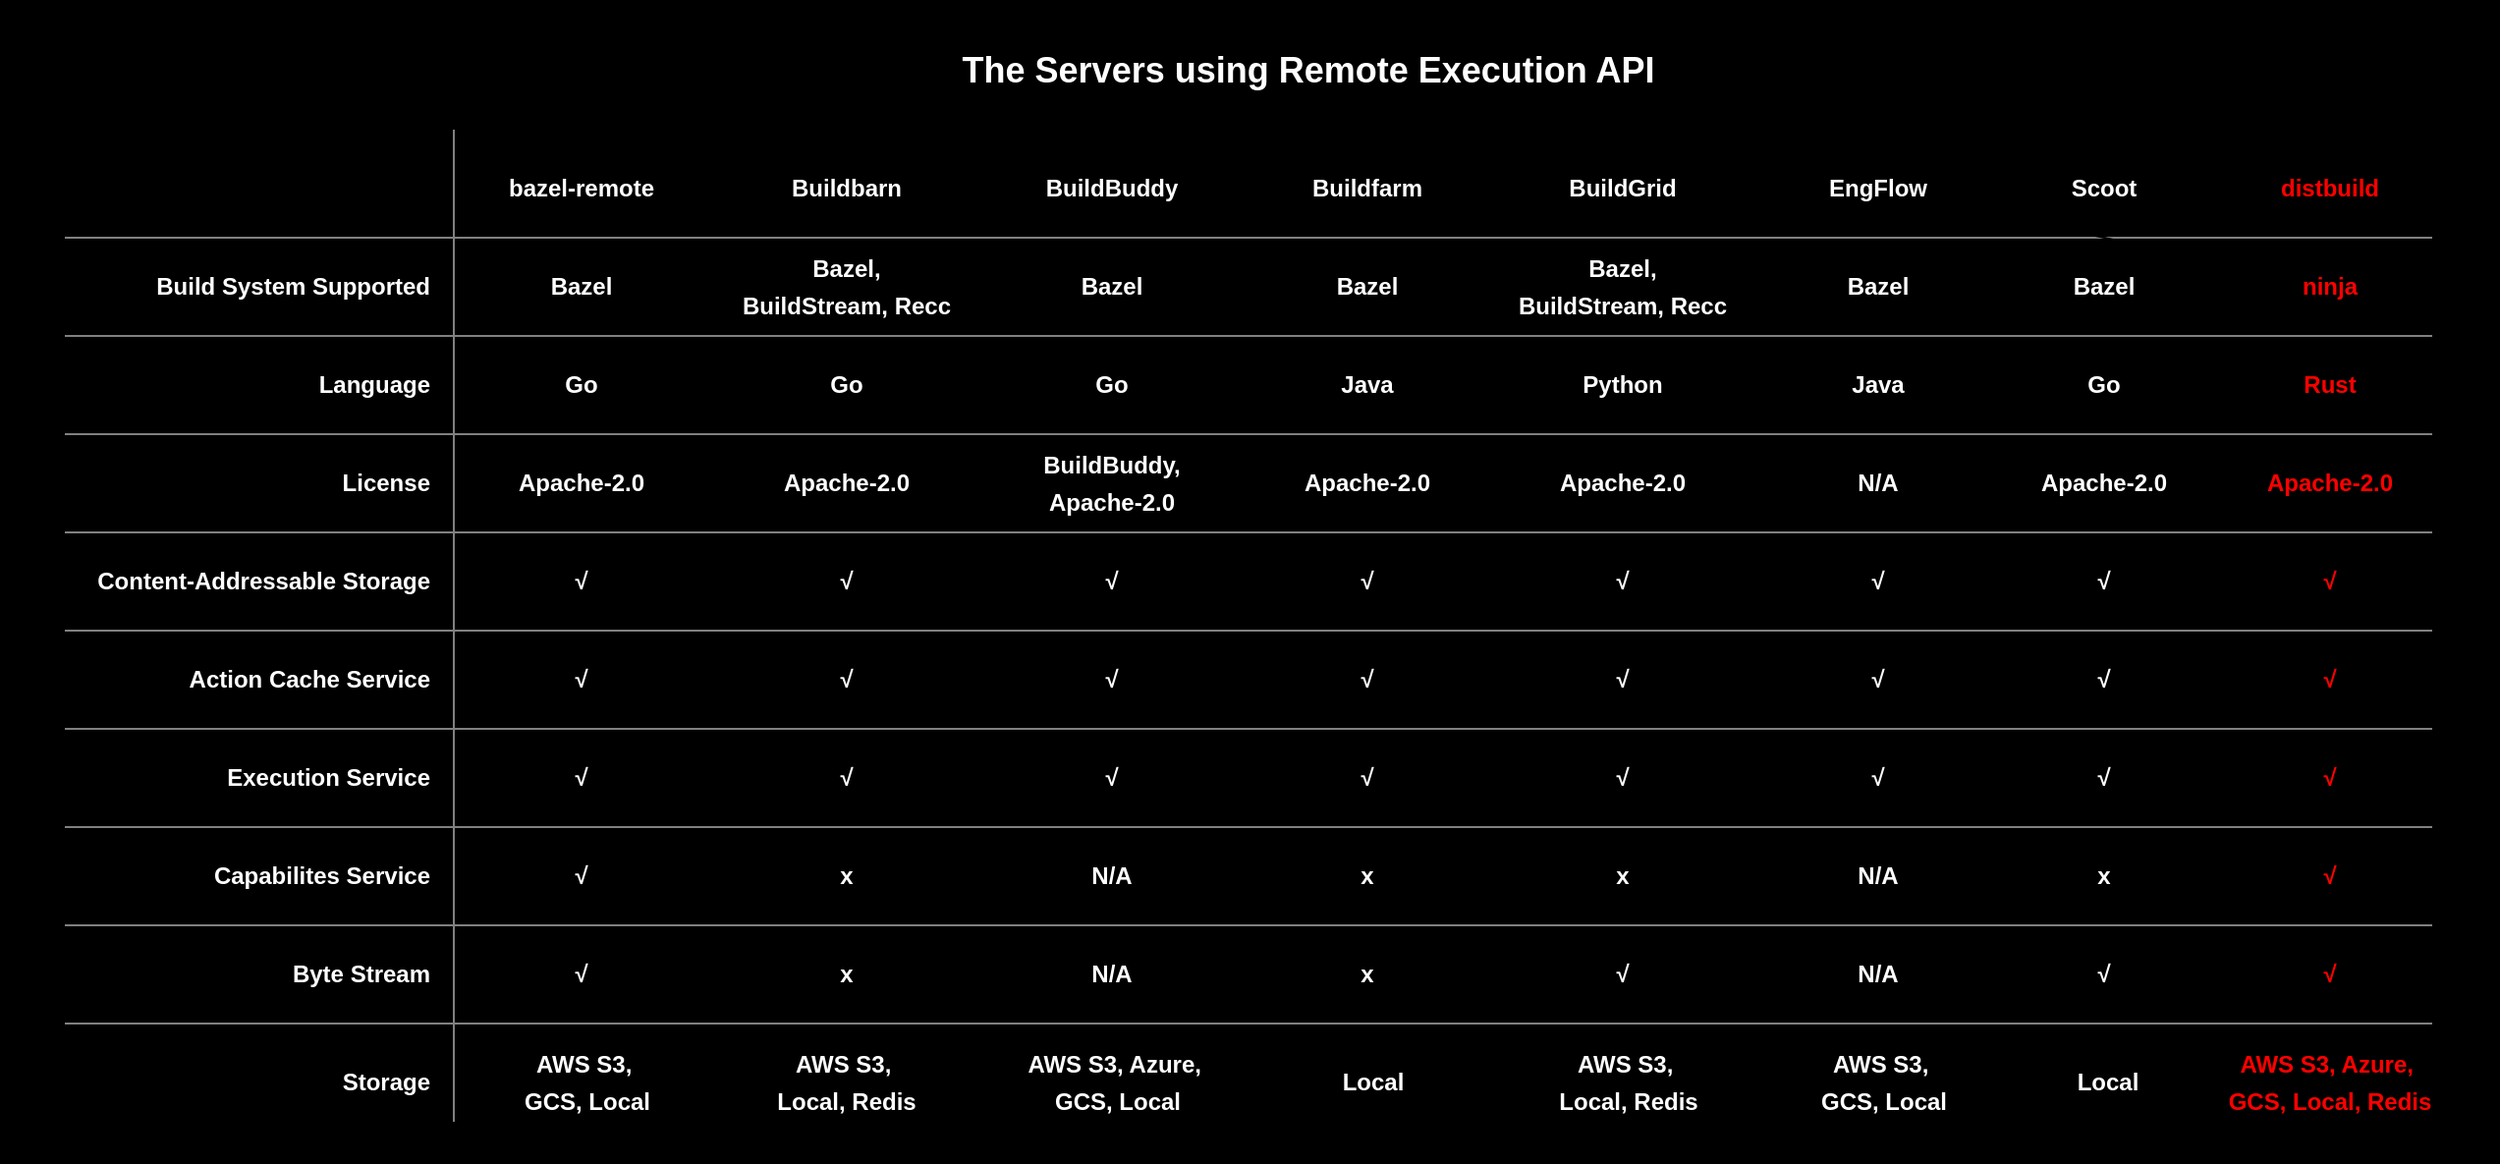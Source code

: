 <mxfile>
    <diagram id="6hGFLwfOUW9BJ-s0fimq" name="Page-1">
        <mxGraphModel dx="1374" dy="800" grid="1" gridSize="10" guides="1" tooltips="1" connect="1" arrows="1" fold="1" page="1" pageScale="1" pageWidth="827" pageHeight="1169" background="#000000" math="0" shadow="0">
            <root>
                <mxCell id="0"/>
                <mxCell id="1" parent="0"/>
                <mxCell id="63" value="" style="rounded=0;whiteSpace=wrap;html=1;fillColor=#000000;" parent="1" vertex="1">
                    <mxGeometry x="30" y="50" width="1270" height="590" as="geometry"/>
                </mxCell>
                <mxCell id="79" value="&lt;span style=&quot;color: rgb(255 , 255 , 255)&quot;&gt;&lt;b&gt;&lt;font style=&quot;font-size: 18px&quot;&gt;The Servers using Remote Execution API&lt;/font&gt;&lt;br&gt;&lt;/b&gt;&lt;/span&gt;" style="text;html=1;strokeColor=none;fillColor=none;align=center;verticalAlign=middle;whiteSpace=wrap;rounded=0;" parent="1" vertex="1">
                    <mxGeometry x="515" y="70" width="360" height="30" as="geometry"/>
                </mxCell>
                <mxCell id="81" value="&lt;span style=&quot;color: rgb(255 , 255 , 255)&quot;&gt;&lt;b&gt;&lt;font style=&quot;font-size: 12px&quot;&gt;bazel-remote&lt;/font&gt;&lt;br&gt;&lt;/b&gt;&lt;/span&gt;" style="text;html=1;strokeColor=none;fillColor=none;align=center;verticalAlign=middle;whiteSpace=wrap;rounded=0;" parent="1" vertex="1">
                    <mxGeometry x="270" y="130" width="110" height="30" as="geometry"/>
                </mxCell>
                <mxCell id="82" value="&lt;span style=&quot;color: rgb(255 , 255 , 255)&quot;&gt;&lt;b&gt;&lt;font style=&quot;font-size: 12px&quot;&gt;Buildbarn&lt;/font&gt;&lt;br&gt;&lt;/b&gt;&lt;/span&gt;" style="text;html=1;strokeColor=none;fillColor=none;align=center;verticalAlign=middle;whiteSpace=wrap;rounded=0;" parent="1" vertex="1">
                    <mxGeometry x="405" y="130" width="110" height="30" as="geometry"/>
                </mxCell>
                <mxCell id="83" value="&lt;span style=&quot;color: rgb(255 , 255 , 255)&quot;&gt;&lt;b&gt;&lt;font style=&quot;font-size: 12px&quot;&gt;BuildBuddy&lt;/font&gt;&lt;br&gt;&lt;/b&gt;&lt;/span&gt;" style="text;html=1;strokeColor=none;fillColor=none;align=center;verticalAlign=middle;whiteSpace=wrap;rounded=0;" parent="1" vertex="1">
                    <mxGeometry x="540" y="130" width="110" height="30" as="geometry"/>
                </mxCell>
                <mxCell id="84" value="&lt;span style=&quot;color: rgb(255 , 255 , 255)&quot;&gt;&lt;b&gt;&lt;font style=&quot;font-size: 12px&quot;&gt;Buildfarm&lt;/font&gt;&lt;br&gt;&lt;/b&gt;&lt;/span&gt;" style="text;html=1;strokeColor=none;fillColor=none;align=center;verticalAlign=middle;whiteSpace=wrap;rounded=0;" parent="1" vertex="1">
                    <mxGeometry x="670" y="130" width="110" height="30" as="geometry"/>
                </mxCell>
                <mxCell id="85" value="&lt;span style=&quot;color: rgb(255 , 255 , 255)&quot;&gt;&lt;b&gt;&lt;font style=&quot;font-size: 12px&quot;&gt;BuildGrid&lt;/font&gt;&lt;/b&gt;&lt;/span&gt;&lt;span style=&quot;color: rgba(0 , 0 , 0 , 0) ; font-family: monospace ; font-size: 0px&quot;&gt;%3CmxGraphModel%3E%3Croot%3E%3CmxCell%20id%3D%220%22%2F%3E%3CmxCell%20id%3D%221%22%20parent%3D%220%22%2F%3E%3CmxCell%20id%3D%222%22%20value%3D%22%26lt%3Bdiv%20style%3D%26quot%3Bfont-family%3A%20%26amp%3B%2334%3Bconsolas%26amp%3B%2334%3B%20%2C%20%26amp%3B%2334%3Bcourier%20new%26amp%3B%2334%3B%20%2C%20monospace%20%3B%20font-size%3A%2014px%20%3B%20line-height%3A%2019px%26quot%3B%26gt%3B%26lt%3Bfont%20style%3D%26quot%3Bbackground-color%3A%20rgb(0%20%2C%200%20%2C%200)%26quot%3B%20color%3D%26quot%3B%23ff0000%26quot%3B%26gt%3B%E2%88%9A%26lt%3B%2Ffont%26gt%3B%26lt%3B%2Fdiv%26gt%3B%22%20style%3D%22text%3Bhtml%3D1%3BstrokeColor%3Dnone%3BfillColor%3Dnone%3Balign%3Dcenter%3BverticalAlign%3Dmiddle%3BwhiteSpace%3Dwrap%3Brounded%3D0%3B%22%20vertex%3D%221%22%20parent%3D%221%22%3E%3CmxGeometry%20x%3D%22870%22%20y%3D%22180%22%20width%3D%22110%22%20height%3D%2230%22%20as%3D%22geometry%22%2F%3E%3C%2FmxCell%3E%3C%2Froot%3E%3C%2FmxGraphModel%3E&lt;/span&gt;&lt;span style=&quot;color: rgb(255 , 255 , 255)&quot;&gt;&lt;b&gt;&lt;br&gt;&lt;/b&gt;&lt;/span&gt;" style="text;html=1;strokeColor=none;fillColor=none;align=center;verticalAlign=middle;whiteSpace=wrap;rounded=0;" parent="1" vertex="1">
                    <mxGeometry x="800" y="130" width="110" height="30" as="geometry"/>
                </mxCell>
                <mxCell id="86" value="&lt;b&gt;&lt;font style=&quot;font-size: 12px&quot; color=&quot;#ff0000&quot;&gt;distbuild&lt;/font&gt;&lt;br&gt;&lt;/b&gt;" style="text;html=1;strokeColor=none;fillColor=none;align=center;verticalAlign=middle;whiteSpace=wrap;rounded=0;" parent="1" vertex="1">
                    <mxGeometry x="1160" y="130" width="110" height="30" as="geometry"/>
                </mxCell>
                <mxCell id="87" value="" style="endArrow=none;html=1;fontSize=12;fontColor=#FFFFFF;strokeColor=#808080;" parent="1" edge="1">
                    <mxGeometry width="50" height="50" relative="1" as="geometry">
                        <mxPoint x="260" y="620" as="sourcePoint"/>
                        <mxPoint x="260" y="115" as="targetPoint"/>
                    </mxGeometry>
                </mxCell>
                <mxCell id="88" value="" style="endArrow=none;html=1;fontSize=12;fontColor=#FFFFFF;strokeColor=#808080;" parent="1" edge="1">
                    <mxGeometry width="50" height="50" relative="1" as="geometry">
                        <mxPoint x="62" y="170" as="sourcePoint"/>
                        <mxPoint x="1267" y="170" as="targetPoint"/>
                    </mxGeometry>
                </mxCell>
                <mxCell id="97" value="&lt;div style=&quot;line-height: 19px&quot;&gt;&lt;font style=&quot;background-color: rgb(0 , 0 , 0) ; font-size: 12px&quot; color=&quot;#ff0000&quot;&gt;&lt;b&gt;Rust&lt;/b&gt;&lt;/font&gt;&lt;/div&gt;" style="text;html=1;strokeColor=none;fillColor=none;align=center;verticalAlign=middle;whiteSpace=wrap;rounded=0;" parent="1" vertex="1">
                    <mxGeometry x="1160" y="230" width="110" height="30" as="geometry"/>
                </mxCell>
                <mxCell id="133" value="" style="edgeStyle=none;html=1;" edge="1" parent="1" source="98" target="113">
                    <mxGeometry relative="1" as="geometry"/>
                </mxCell>
                <mxCell id="98" value="&lt;span style=&quot;color: rgb(255 , 255 , 255)&quot;&gt;&lt;b&gt;EngFlow&lt;br&gt;&lt;/b&gt;&lt;/span&gt;" style="text;html=1;strokeColor=none;fillColor=none;align=center;verticalAlign=middle;whiteSpace=wrap;rounded=0;" parent="1" vertex="1">
                    <mxGeometry x="930" y="130" width="110" height="30" as="geometry"/>
                </mxCell>
                <mxCell id="101" value="&lt;span style=&quot;color: rgb(255 , 255 , 255)&quot;&gt;&lt;b&gt;Scoot&lt;br&gt;&lt;/b&gt;&lt;/span&gt;" style="text;html=1;strokeColor=none;fillColor=none;align=center;verticalAlign=middle;whiteSpace=wrap;rounded=0;" parent="1" vertex="1">
                    <mxGeometry x="1060" y="130" width="80" height="30" as="geometry"/>
                </mxCell>
                <mxCell id="102" value="" style="endArrow=none;html=1;fontSize=12;fontColor=#FFFFFF;strokeColor=#808080;" parent="1" edge="1">
                    <mxGeometry width="50" height="50" relative="1" as="geometry">
                        <mxPoint x="62" y="220" as="sourcePoint"/>
                        <mxPoint x="1267" y="220" as="targetPoint"/>
                    </mxGeometry>
                </mxCell>
                <mxCell id="103" value="" style="endArrow=none;html=1;fontSize=12;fontColor=#FFFFFF;strokeColor=#808080;" parent="1" edge="1">
                    <mxGeometry width="50" height="50" relative="1" as="geometry">
                        <mxPoint x="62" y="270" as="sourcePoint"/>
                        <mxPoint x="1267" y="270" as="targetPoint"/>
                    </mxGeometry>
                </mxCell>
                <mxCell id="107" value="&lt;div&gt;&lt;b style=&quot;color: rgb(255 , 255 , 255)&quot;&gt;Language&lt;/b&gt;&lt;/div&gt;" style="text;html=1;strokeColor=none;fillColor=none;align=right;verticalAlign=middle;whiteSpace=wrap;rounded=0;" parent="1" vertex="1">
                    <mxGeometry x="160" y="230" width="90" height="30" as="geometry"/>
                </mxCell>
                <mxCell id="109" value="&lt;div&gt;&lt;b style=&quot;color: rgb(255 , 255 , 255)&quot;&gt;License&lt;/b&gt;&lt;/div&gt;" style="text;html=1;strokeColor=none;fillColor=none;align=right;verticalAlign=middle;whiteSpace=wrap;rounded=0;" parent="1" vertex="1">
                    <mxGeometry x="160" y="280" width="90" height="30" as="geometry"/>
                </mxCell>
                <mxCell id="110" value="&lt;div style=&quot;line-height: 19px&quot;&gt;&lt;font style=&quot;background-color: rgb(0 , 0 , 0) ; font-size: 12px&quot; color=&quot;#ff0000&quot;&gt;&lt;b&gt;Apache-2.0&lt;/b&gt;&lt;/font&gt;&lt;/div&gt;" style="text;html=1;strokeColor=none;fillColor=none;align=center;verticalAlign=middle;whiteSpace=wrap;rounded=0;" parent="1" vertex="1">
                    <mxGeometry x="1160" y="280" width="110" height="30" as="geometry"/>
                </mxCell>
                <mxCell id="111" value="&lt;div&gt;&lt;b style=&quot;color: rgb(255 , 255 , 255)&quot;&gt;Build System Supported&lt;/b&gt;&lt;/div&gt;" style="text;html=1;strokeColor=none;fillColor=none;align=right;verticalAlign=middle;whiteSpace=wrap;rounded=0;" parent="1" vertex="1">
                    <mxGeometry x="70" y="180" width="180" height="30" as="geometry"/>
                </mxCell>
                <mxCell id="113" value="&lt;div style=&quot;line-height: 19px&quot;&gt;&lt;font color=&quot;#ff0000&quot; style=&quot;font-size: 12px&quot;&gt;&lt;span style=&quot;background-color: rgb(0 , 0 , 0)&quot;&gt;&lt;b&gt;ninja&lt;/b&gt;&lt;/span&gt;&lt;/font&gt;&lt;/div&gt;" style="text;html=1;strokeColor=none;fillColor=none;align=center;verticalAlign=middle;whiteSpace=wrap;rounded=0;" parent="1" vertex="1">
                    <mxGeometry x="1160" y="180" width="110" height="30" as="geometry"/>
                </mxCell>
                <mxCell id="114" value="" style="endArrow=none;html=1;fontSize=12;fontColor=#FFFFFF;strokeColor=#808080;" parent="1" edge="1">
                    <mxGeometry width="50" height="50" relative="1" as="geometry">
                        <mxPoint x="62" y="320.0" as="sourcePoint"/>
                        <mxPoint x="1267" y="320.0" as="targetPoint"/>
                    </mxGeometry>
                </mxCell>
                <mxCell id="115" value="" style="endArrow=none;html=1;fontSize=12;fontColor=#FFFFFF;strokeColor=#808080;" parent="1" edge="1">
                    <mxGeometry width="50" height="50" relative="1" as="geometry">
                        <mxPoint x="62" y="370.0" as="sourcePoint"/>
                        <mxPoint x="1267" y="370.0" as="targetPoint"/>
                    </mxGeometry>
                </mxCell>
                <mxCell id="116" value="" style="endArrow=none;html=1;fontSize=12;fontColor=#FFFFFF;strokeColor=#808080;" parent="1" edge="1">
                    <mxGeometry width="50" height="50" relative="1" as="geometry">
                        <mxPoint x="62" y="420.0" as="sourcePoint"/>
                        <mxPoint x="1267" y="420.0" as="targetPoint"/>
                    </mxGeometry>
                </mxCell>
                <mxCell id="117" value="" style="endArrow=none;html=1;fontSize=12;fontColor=#FFFFFF;strokeColor=#808080;" parent="1" edge="1">
                    <mxGeometry width="50" height="50" relative="1" as="geometry">
                        <mxPoint x="62" y="470.0" as="sourcePoint"/>
                        <mxPoint x="1267" y="470.0" as="targetPoint"/>
                    </mxGeometry>
                </mxCell>
                <mxCell id="118" value="" style="endArrow=none;html=1;fontSize=12;fontColor=#FFFFFF;strokeColor=#808080;" parent="1" edge="1">
                    <mxGeometry width="50" height="50" relative="1" as="geometry">
                        <mxPoint x="62" y="520.0" as="sourcePoint"/>
                        <mxPoint x="1267" y="520.0" as="targetPoint"/>
                    </mxGeometry>
                </mxCell>
                <mxCell id="119" value="" style="endArrow=none;html=1;fontSize=12;fontColor=#FFFFFF;strokeColor=#808080;" parent="1" edge="1">
                    <mxGeometry width="50" height="50" relative="1" as="geometry">
                        <mxPoint x="62" y="570.0" as="sourcePoint"/>
                        <mxPoint x="1267" y="570.0" as="targetPoint"/>
                    </mxGeometry>
                </mxCell>
                <mxCell id="121" value="&lt;div style=&quot;line-height: 19px&quot;&gt;&lt;font style=&quot;background-color: rgb(0 , 0 , 0) ; font-size: 12px&quot; color=&quot;#ffffff&quot;&gt;&lt;b&gt;Content-Addressable Storage&lt;/b&gt;&lt;/font&gt;&lt;/div&gt;" style="text;html=1;strokeColor=none;fillColor=none;align=right;verticalAlign=middle;whiteSpace=wrap;rounded=0;" vertex="1" parent="1">
                    <mxGeometry x="60" y="330" width="190" height="30" as="geometry"/>
                </mxCell>
                <mxCell id="122" value="&lt;div style=&quot;line-height: 19px&quot;&gt;&lt;font style=&quot;background-color: rgb(0 , 0 , 0) ; font-size: 12px&quot; color=&quot;#ffffff&quot;&gt;&lt;b&gt;Action Cache Service&lt;/b&gt;&lt;/font&gt;&lt;/div&gt;" style="text;html=1;strokeColor=none;fillColor=none;align=right;verticalAlign=middle;whiteSpace=wrap;rounded=0;" vertex="1" parent="1">
                    <mxGeometry x="60" y="380" width="190" height="30" as="geometry"/>
                </mxCell>
                <mxCell id="123" value="&lt;div style=&quot;line-height: 19px&quot;&gt;&lt;font style=&quot;background-color: rgb(0 , 0 , 0) ; font-size: 12px&quot; color=&quot;#ffffff&quot;&gt;&lt;b&gt;Execution Service&lt;/b&gt;&lt;/font&gt;&lt;/div&gt;" style="text;html=1;strokeColor=none;fillColor=none;align=right;verticalAlign=middle;whiteSpace=wrap;rounded=0;" vertex="1" parent="1">
                    <mxGeometry x="60" y="430" width="190" height="30" as="geometry"/>
                </mxCell>
                <mxCell id="124" value="&lt;div&gt;&lt;b style=&quot;color: rgb(255 , 255 , 255)&quot;&gt;Storage&lt;/b&gt;&lt;/div&gt;" style="text;html=1;strokeColor=none;fillColor=none;align=right;verticalAlign=middle;whiteSpace=wrap;rounded=0;" vertex="1" parent="1">
                    <mxGeometry x="160" y="584.5" width="90" height="30" as="geometry"/>
                </mxCell>
                <mxCell id="125" value="&lt;div style=&quot;line-height: 19px&quot;&gt;&lt;font color=&quot;#ffffff&quot; style=&quot;font-size: 12px&quot;&gt;&lt;b&gt;Bazel&lt;/b&gt;&lt;/font&gt;&lt;br&gt;&lt;/div&gt;" style="text;html=1;strokeColor=none;fillColor=none;align=center;verticalAlign=middle;whiteSpace=wrap;rounded=0;" vertex="1" parent="1">
                    <mxGeometry x="270" y="180" width="110" height="30" as="geometry"/>
                </mxCell>
                <mxCell id="127" value="&lt;div style=&quot;line-height: 19px&quot;&gt;&lt;font style=&quot;background-color: rgb(0 , 0 , 0) ; font-size: 12px&quot; color=&quot;#ffffff&quot;&gt;&lt;b&gt;Go&lt;/b&gt;&lt;/font&gt;&lt;/div&gt;" style="text;html=1;strokeColor=none;fillColor=none;align=center;verticalAlign=middle;whiteSpace=wrap;rounded=0;" vertex="1" parent="1">
                    <mxGeometry x="270" y="230" width="110" height="30" as="geometry"/>
                </mxCell>
                <mxCell id="128" value="&lt;div style=&quot;line-height: 19px&quot;&gt;&lt;font color=&quot;#ffffff&quot; style=&quot;font-size: 12px&quot;&gt;&lt;b&gt;Bazel,&lt;/b&gt;&lt;/font&gt;&lt;br&gt;&lt;/div&gt;&lt;div style=&quot;line-height: 19px&quot;&gt;&lt;font color=&quot;#ffffff&quot; style=&quot;font-size: 12px&quot;&gt;&lt;b&gt;BuildStream, Recc&lt;/b&gt;&lt;/font&gt;&lt;/div&gt;" style="text;html=1;strokeColor=none;fillColor=none;align=center;verticalAlign=middle;whiteSpace=wrap;rounded=0;" vertex="1" parent="1">
                    <mxGeometry x="405" y="180" width="110" height="30" as="geometry"/>
                </mxCell>
                <mxCell id="129" value="&lt;div style=&quot;line-height: 19px&quot;&gt;&lt;font color=&quot;#ffffff&quot; style=&quot;font-size: 12px&quot;&gt;&lt;b&gt;Bazel&lt;/b&gt;&lt;/font&gt;&lt;br&gt;&lt;/div&gt;" style="text;html=1;strokeColor=none;fillColor=none;align=center;verticalAlign=middle;whiteSpace=wrap;rounded=0;" vertex="1" parent="1">
                    <mxGeometry x="540" y="180" width="110" height="30" as="geometry"/>
                </mxCell>
                <mxCell id="130" value="&lt;div style=&quot;line-height: 19px&quot;&gt;&lt;font color=&quot;#ffffff&quot; style=&quot;font-size: 12px&quot;&gt;&lt;b&gt;Bazel&lt;/b&gt;&lt;/font&gt;&lt;br&gt;&lt;/div&gt;" style="text;html=1;strokeColor=none;fillColor=none;align=center;verticalAlign=middle;whiteSpace=wrap;rounded=0;" vertex="1" parent="1">
                    <mxGeometry x="670" y="180" width="110" height="30" as="geometry"/>
                </mxCell>
                <mxCell id="131" value="&lt;div style=&quot;line-height: 19px&quot;&gt;&lt;font color=&quot;#ffffff&quot; style=&quot;font-size: 12px&quot;&gt;&lt;b&gt;Bazel,&lt;/b&gt;&lt;/font&gt;&lt;br&gt;&lt;/div&gt;&lt;div style=&quot;line-height: 19px&quot;&gt;&lt;font color=&quot;#ffffff&quot; style=&quot;font-size: 12px&quot;&gt;&lt;b&gt;BuildStream, Recc&lt;/b&gt;&lt;/font&gt;&lt;/div&gt;" style="text;html=1;strokeColor=none;fillColor=none;align=center;verticalAlign=middle;whiteSpace=wrap;rounded=0;" vertex="1" parent="1">
                    <mxGeometry x="800" y="180" width="110" height="30" as="geometry"/>
                </mxCell>
                <mxCell id="132" value="&lt;div style=&quot;line-height: 19px&quot;&gt;&lt;font color=&quot;#ffffff&quot; style=&quot;font-size: 12px&quot;&gt;&lt;b&gt;Bazel&lt;/b&gt;&lt;/font&gt;&lt;br&gt;&lt;/div&gt;" style="text;html=1;strokeColor=none;fillColor=none;align=center;verticalAlign=middle;whiteSpace=wrap;rounded=0;" vertex="1" parent="1">
                    <mxGeometry x="930" y="180" width="110" height="30" as="geometry"/>
                </mxCell>
                <mxCell id="134" value="&lt;div style=&quot;line-height: 19px&quot;&gt;&lt;font color=&quot;#ffffff&quot; style=&quot;font-size: 12px&quot;&gt;&lt;b&gt;Bazel&lt;/b&gt;&lt;/font&gt;&lt;br&gt;&lt;/div&gt;" style="text;html=1;strokeColor=none;fillColor=none;align=center;verticalAlign=middle;whiteSpace=wrap;rounded=0;" vertex="1" parent="1">
                    <mxGeometry x="1045" y="180" width="110" height="30" as="geometry"/>
                </mxCell>
                <mxCell id="135" value="&lt;div style=&quot;line-height: 19px&quot;&gt;&lt;font style=&quot;background-color: rgb(0 , 0 , 0) ; font-size: 12px&quot; color=&quot;#ffffff&quot;&gt;&lt;b&gt;Go&lt;/b&gt;&lt;/font&gt;&lt;/div&gt;" style="text;html=1;strokeColor=none;fillColor=none;align=center;verticalAlign=middle;whiteSpace=wrap;rounded=0;" vertex="1" parent="1">
                    <mxGeometry x="405" y="230" width="110" height="30" as="geometry"/>
                </mxCell>
                <mxCell id="136" value="&lt;div style=&quot;line-height: 19px&quot;&gt;&lt;font style=&quot;background-color: rgb(0 , 0 , 0) ; font-size: 12px&quot; color=&quot;#ffffff&quot;&gt;&lt;b&gt;Go&lt;/b&gt;&lt;/font&gt;&lt;/div&gt;" style="text;html=1;strokeColor=none;fillColor=none;align=center;verticalAlign=middle;whiteSpace=wrap;rounded=0;" vertex="1" parent="1">
                    <mxGeometry x="540" y="230" width="110" height="30" as="geometry"/>
                </mxCell>
                <mxCell id="137" value="&lt;div style=&quot;line-height: 19px&quot;&gt;&lt;font style=&quot;background-color: rgb(0 , 0 , 0) ; font-size: 12px&quot; color=&quot;#ffffff&quot;&gt;&lt;b&gt;Java&lt;/b&gt;&lt;/font&gt;&lt;/div&gt;" style="text;html=1;strokeColor=none;fillColor=none;align=center;verticalAlign=middle;whiteSpace=wrap;rounded=0;" vertex="1" parent="1">
                    <mxGeometry x="670" y="230" width="110" height="30" as="geometry"/>
                </mxCell>
                <mxCell id="138" value="&lt;div style=&quot;line-height: 19px&quot;&gt;&lt;font style=&quot;background-color: rgb(0 , 0 , 0) ; font-size: 12px&quot; color=&quot;#ffffff&quot;&gt;&lt;b&gt;Python&lt;/b&gt;&lt;/font&gt;&lt;/div&gt;" style="text;html=1;strokeColor=none;fillColor=none;align=center;verticalAlign=middle;whiteSpace=wrap;rounded=0;" vertex="1" parent="1">
                    <mxGeometry x="800" y="230" width="110" height="30" as="geometry"/>
                </mxCell>
                <mxCell id="139" value="&lt;div style=&quot;line-height: 19px&quot;&gt;&lt;font style=&quot;background-color: rgb(0 , 0 , 0) ; font-size: 12px&quot; color=&quot;#ffffff&quot;&gt;&lt;b&gt;Java&lt;/b&gt;&lt;/font&gt;&lt;/div&gt;" style="text;html=1;strokeColor=none;fillColor=none;align=center;verticalAlign=middle;whiteSpace=wrap;rounded=0;" vertex="1" parent="1">
                    <mxGeometry x="930" y="230" width="110" height="30" as="geometry"/>
                </mxCell>
                <mxCell id="140" value="&lt;div style=&quot;line-height: 19px&quot;&gt;&lt;font style=&quot;background-color: rgb(0 , 0 , 0) ; font-size: 12px&quot; color=&quot;#ffffff&quot;&gt;&lt;b&gt;Go&lt;/b&gt;&lt;/font&gt;&lt;/div&gt;" style="text;html=1;strokeColor=none;fillColor=none;align=center;verticalAlign=middle;whiteSpace=wrap;rounded=0;" vertex="1" parent="1">
                    <mxGeometry x="1045" y="230" width="110" height="30" as="geometry"/>
                </mxCell>
                <mxCell id="141" value="&lt;div style=&quot;line-height: 19px&quot;&gt;&lt;font style=&quot;background-color: rgb(0 , 0 , 0) ; font-size: 12px&quot; color=&quot;#ffffff&quot;&gt;&lt;b&gt;Apache-2.0&lt;/b&gt;&lt;/font&gt;&lt;/div&gt;" style="text;html=1;strokeColor=none;fillColor=none;align=center;verticalAlign=middle;whiteSpace=wrap;rounded=0;" vertex="1" parent="1">
                    <mxGeometry x="270" y="280" width="110" height="30" as="geometry"/>
                </mxCell>
                <mxCell id="142" value="&lt;div style=&quot;line-height: 19px&quot;&gt;&lt;font style=&quot;background-color: rgb(0 , 0 , 0) ; font-size: 12px&quot; color=&quot;#ffffff&quot;&gt;&lt;b&gt;Apache-2.0&lt;/b&gt;&lt;/font&gt;&lt;/div&gt;" style="text;html=1;strokeColor=none;fillColor=none;align=center;verticalAlign=middle;whiteSpace=wrap;rounded=0;" vertex="1" parent="1">
                    <mxGeometry x="405" y="280" width="110" height="30" as="geometry"/>
                </mxCell>
                <mxCell id="143" value="&lt;div style=&quot;line-height: 19px&quot;&gt;&lt;font style=&quot;background-color: rgb(0 , 0 , 0) ; font-size: 12px&quot; color=&quot;#ffffff&quot;&gt;&lt;b&gt;BuildBuddy,&lt;/b&gt;&lt;/font&gt;&lt;/div&gt;&lt;div style=&quot;line-height: 19px&quot;&gt;&lt;font style=&quot;background-color: rgb(0 , 0 , 0) ; font-size: 12px&quot; color=&quot;#ffffff&quot;&gt;&lt;b&gt;Apache-2.0&lt;/b&gt;&lt;/font&gt;&lt;/div&gt;" style="text;html=1;strokeColor=none;fillColor=none;align=center;verticalAlign=middle;whiteSpace=wrap;rounded=0;" vertex="1" parent="1">
                    <mxGeometry x="540" y="280" width="110" height="30" as="geometry"/>
                </mxCell>
                <mxCell id="144" value="&lt;div style=&quot;line-height: 19px&quot;&gt;&lt;font style=&quot;background-color: rgb(0 , 0 , 0) ; font-size: 12px&quot; color=&quot;#ffffff&quot;&gt;&lt;b&gt;Apache-2.0&lt;/b&gt;&lt;/font&gt;&lt;/div&gt;" style="text;html=1;strokeColor=none;fillColor=none;align=center;verticalAlign=middle;whiteSpace=wrap;rounded=0;" vertex="1" parent="1">
                    <mxGeometry x="670" y="280" width="110" height="30" as="geometry"/>
                </mxCell>
                <mxCell id="145" value="&lt;div style=&quot;line-height: 19px&quot;&gt;&lt;font style=&quot;background-color: rgb(0 , 0 , 0) ; font-size: 12px&quot; color=&quot;#ffffff&quot;&gt;&lt;b&gt;Apache-2.0&lt;/b&gt;&lt;/font&gt;&lt;/div&gt;" style="text;html=1;strokeColor=none;fillColor=none;align=center;verticalAlign=middle;whiteSpace=wrap;rounded=0;" vertex="1" parent="1">
                    <mxGeometry x="800" y="280" width="110" height="30" as="geometry"/>
                </mxCell>
                <mxCell id="146" value="&lt;div style=&quot;line-height: 19px&quot;&gt;&lt;font style=&quot;background-color: rgb(0 , 0 , 0) ; font-size: 12px&quot; color=&quot;#ffffff&quot;&gt;&lt;b&gt;Apache-2.0&lt;/b&gt;&lt;/font&gt;&lt;/div&gt;" style="text;html=1;strokeColor=none;fillColor=none;align=center;verticalAlign=middle;whiteSpace=wrap;rounded=0;" vertex="1" parent="1">
                    <mxGeometry x="1045" y="280" width="110" height="30" as="geometry"/>
                </mxCell>
                <mxCell id="147" value="&lt;div style=&quot;line-height: 19px&quot;&gt;&lt;font style=&quot;background-color: rgb(0 , 0 , 0) ; font-size: 12px&quot; color=&quot;#ffffff&quot;&gt;&lt;b&gt;N/A&lt;/b&gt;&lt;/font&gt;&lt;/div&gt;" style="text;html=1;strokeColor=none;fillColor=none;align=center;verticalAlign=middle;whiteSpace=wrap;rounded=0;" vertex="1" parent="1">
                    <mxGeometry x="930" y="280" width="110" height="30" as="geometry"/>
                </mxCell>
                <mxCell id="148" value="&lt;div style=&quot;line-height: 19px&quot;&gt;&lt;font style=&quot;background-color: rgb(0 , 0 , 0) ; font-size: 12px&quot; color=&quot;#ffffff&quot;&gt;&lt;b&gt;Local&lt;/b&gt;&lt;/font&gt;&lt;/div&gt;" style="text;html=1;strokeColor=none;fillColor=none;align=center;verticalAlign=middle;whiteSpace=wrap;rounded=0;" vertex="1" parent="1">
                    <mxGeometry x="1047" y="585" width="110" height="30" as="geometry"/>
                </mxCell>
                <mxCell id="149" value="&lt;div style=&quot;line-height: 19px&quot;&gt;&lt;b style=&quot;color: rgb(255 , 255 , 255)&quot;&gt;AWS S3,&amp;nbsp;&lt;/b&gt;&lt;/div&gt;&lt;div style=&quot;line-height: 19px&quot;&gt;&lt;b style=&quot;color: rgb(255 , 255 , 255)&quot;&gt;GCS, Local&lt;/b&gt;&lt;/div&gt;" style="text;html=1;strokeColor=none;fillColor=none;align=center;verticalAlign=middle;whiteSpace=wrap;rounded=0;" vertex="1" parent="1">
                    <mxGeometry x="933" y="585" width="110" height="30" as="geometry"/>
                </mxCell>
                <mxCell id="150" value="&lt;div style=&quot;line-height: 19px&quot;&gt;&lt;b style=&quot;color: rgb(255 , 255 , 255)&quot;&gt;AWS S3,&amp;nbsp;&lt;/b&gt;&lt;/div&gt;&lt;div style=&quot;line-height: 19px&quot;&gt;&lt;b style=&quot;color: rgb(255 , 255 , 255)&quot;&gt;Local, Redis&lt;/b&gt;&lt;/div&gt;" style="text;html=1;strokeColor=none;fillColor=none;align=center;verticalAlign=middle;whiteSpace=wrap;rounded=0;" vertex="1" parent="1">
                    <mxGeometry x="803" y="585" width="110" height="30" as="geometry"/>
                </mxCell>
                <mxCell id="151" value="&lt;div style=&quot;line-height: 19px&quot;&gt;&lt;font style=&quot;background-color: rgb(0 , 0 , 0) ; font-size: 12px&quot; color=&quot;#ffffff&quot;&gt;&lt;b&gt;Local&lt;/b&gt;&lt;/font&gt;&lt;/div&gt;" style="text;html=1;strokeColor=none;fillColor=none;align=center;verticalAlign=middle;whiteSpace=wrap;rounded=0;" vertex="1" parent="1">
                    <mxGeometry x="673" y="585" width="110" height="30" as="geometry"/>
                </mxCell>
                <mxCell id="152" value="&lt;div style=&quot;line-height: 19px&quot;&gt;&lt;b style=&quot;color: rgb(255 , 255 , 255)&quot;&gt;AWS S3, Azure,&amp;nbsp;&lt;/b&gt;&lt;/div&gt;&lt;div style=&quot;line-height: 19px&quot;&gt;&lt;b style=&quot;color: rgb(255 , 255 , 255)&quot;&gt;GCS, Local&lt;/b&gt;&lt;/div&gt;" style="text;html=1;strokeColor=none;fillColor=none;align=center;verticalAlign=middle;whiteSpace=wrap;rounded=0;" vertex="1" parent="1">
                    <mxGeometry x="543" y="585" width="110" height="30" as="geometry"/>
                </mxCell>
                <mxCell id="153" value="&lt;div style=&quot;line-height: 19px&quot;&gt;&lt;b style=&quot;color: rgb(255 , 255 , 255)&quot;&gt;AWS S3,&amp;nbsp;&lt;/b&gt;&lt;/div&gt;&lt;div style=&quot;line-height: 19px&quot;&gt;&lt;b style=&quot;color: rgb(255 , 255 , 255)&quot;&gt;Local, Redis&lt;/b&gt;&lt;/div&gt;" style="text;html=1;strokeColor=none;fillColor=none;align=center;verticalAlign=middle;whiteSpace=wrap;rounded=0;" vertex="1" parent="1">
                    <mxGeometry x="405" y="585" width="110" height="30" as="geometry"/>
                </mxCell>
                <mxCell id="154" value="&lt;div style=&quot;line-height: 19px&quot;&gt;&lt;b style=&quot;color: rgb(255 , 255 , 255)&quot;&gt;AWS S3,&amp;nbsp;&lt;/b&gt;&lt;/div&gt;&lt;div style=&quot;line-height: 19px&quot;&gt;&lt;b style=&quot;color: rgb(255 , 255 , 255)&quot;&gt;GCS, Local&lt;/b&gt;&lt;/div&gt;" style="text;html=1;strokeColor=none;fillColor=none;align=center;verticalAlign=middle;whiteSpace=wrap;rounded=0;" vertex="1" parent="1">
                    <mxGeometry x="273" y="585" width="110" height="30" as="geometry"/>
                </mxCell>
                <mxCell id="155" value="&lt;div style=&quot;line-height: 19px&quot;&gt;&lt;b&gt;&lt;font color=&quot;#ff0000&quot;&gt;AWS S3, Azure,&amp;nbsp;&lt;/font&gt;&lt;/b&gt;&lt;/div&gt;&lt;div style=&quot;line-height: 19px&quot;&gt;&lt;b&gt;&lt;font color=&quot;#ff0000&quot;&gt;GCS, Local, Redis&lt;/font&gt;&lt;/b&gt;&lt;/div&gt;" style="text;html=1;strokeColor=none;fillColor=none;align=center;verticalAlign=middle;whiteSpace=wrap;rounded=0;" vertex="1" parent="1">
                    <mxGeometry x="1160" y="585" width="110" height="30" as="geometry"/>
                </mxCell>
                <mxCell id="157" value="&lt;div style=&quot;line-height: 19px&quot;&gt;&lt;font style=&quot;background-color: rgb(0 , 0 , 0) ; font-size: 12px&quot; color=&quot;#ffffff&quot;&gt;&lt;b&gt;Byte Stream&lt;/b&gt;&lt;/font&gt;&lt;/div&gt;" style="text;html=1;strokeColor=none;fillColor=none;align=right;verticalAlign=middle;whiteSpace=wrap;rounded=0;" vertex="1" parent="1">
                    <mxGeometry x="60" y="530" width="190" height="30" as="geometry"/>
                </mxCell>
                <mxCell id="158" value="&lt;div style=&quot;line-height: 19px&quot;&gt;&lt;font style=&quot;background-color: rgb(0 , 0 , 0) ; font-size: 12px&quot; color=&quot;#ffffff&quot;&gt;&lt;b&gt;Capabilites Service&lt;/b&gt;&lt;/font&gt;&lt;/div&gt;" style="text;html=1;strokeColor=none;fillColor=none;align=right;verticalAlign=middle;whiteSpace=wrap;rounded=0;" vertex="1" parent="1">
                    <mxGeometry x="60" y="480" width="190" height="30" as="geometry"/>
                </mxCell>
                <mxCell id="159" value="&lt;div style=&quot;line-height: 19px&quot;&gt;&lt;font style=&quot;background-color: rgb(0 , 0 , 0) ; font-size: 12px&quot; color=&quot;#ff0000&quot;&gt;&lt;b&gt;√&lt;/b&gt;&lt;/font&gt;&lt;/div&gt;" style="text;html=1;strokeColor=none;fillColor=none;align=center;verticalAlign=middle;whiteSpace=wrap;rounded=0;" vertex="1" parent="1">
                    <mxGeometry x="1160" y="330" width="110" height="30" as="geometry"/>
                </mxCell>
                <mxCell id="160" value="&lt;div style=&quot;line-height: 19px&quot;&gt;&lt;font style=&quot;background-color: rgb(0 , 0 , 0) ; font-size: 12px&quot; color=&quot;#ff0000&quot;&gt;&lt;b&gt;√&lt;/b&gt;&lt;/font&gt;&lt;/div&gt;" style="text;html=1;strokeColor=none;fillColor=none;align=center;verticalAlign=middle;whiteSpace=wrap;rounded=0;" vertex="1" parent="1">
                    <mxGeometry x="1160" y="380" width="110" height="30" as="geometry"/>
                </mxCell>
                <mxCell id="161" value="&lt;div style=&quot;line-height: 19px&quot;&gt;&lt;font style=&quot;background-color: rgb(0 , 0 , 0) ; font-size: 12px&quot; color=&quot;#ff0000&quot;&gt;&lt;b&gt;√&lt;/b&gt;&lt;/font&gt;&lt;/div&gt;" style="text;html=1;strokeColor=none;fillColor=none;align=center;verticalAlign=middle;whiteSpace=wrap;rounded=0;" vertex="1" parent="1">
                    <mxGeometry x="1160" y="430" width="110" height="30" as="geometry"/>
                </mxCell>
                <mxCell id="162" value="&lt;div style=&quot;line-height: 19px&quot;&gt;&lt;font style=&quot;background-color: rgb(0 , 0 , 0) ; font-size: 12px&quot; color=&quot;#ff0000&quot;&gt;&lt;b&gt;√&lt;/b&gt;&lt;/font&gt;&lt;/div&gt;" style="text;html=1;strokeColor=none;fillColor=none;align=center;verticalAlign=middle;whiteSpace=wrap;rounded=0;" vertex="1" parent="1">
                    <mxGeometry x="1160" y="480" width="110" height="30" as="geometry"/>
                </mxCell>
                <mxCell id="163" value="&lt;div style=&quot;line-height: 19px&quot;&gt;&lt;font style=&quot;background-color: rgb(0 , 0 , 0) ; font-size: 12px&quot; color=&quot;#ff0000&quot;&gt;&lt;b&gt;√&lt;/b&gt;&lt;/font&gt;&lt;/div&gt;" style="text;html=1;strokeColor=none;fillColor=none;align=center;verticalAlign=middle;whiteSpace=wrap;rounded=0;" vertex="1" parent="1">
                    <mxGeometry x="1160" y="530" width="110" height="30" as="geometry"/>
                </mxCell>
                <mxCell id="164" value="&lt;div style=&quot;line-height: 19px&quot;&gt;&lt;font color=&quot;#ffffff&quot; style=&quot;background-color: rgb(0 , 0 , 0) ; font-size: 12px&quot;&gt;&lt;b&gt;√&lt;/b&gt;&lt;/font&gt;&lt;/div&gt;" style="text;html=1;strokeColor=none;fillColor=none;align=center;verticalAlign=middle;whiteSpace=wrap;rounded=0;" vertex="1" parent="1">
                    <mxGeometry x="1045" y="330" width="110" height="30" as="geometry"/>
                </mxCell>
                <mxCell id="165" value="&lt;div style=&quot;line-height: 19px&quot;&gt;&lt;font color=&quot;#ffffff&quot; style=&quot;background-color: rgb(0 , 0 , 0) ; font-size: 12px&quot;&gt;&lt;b&gt;√&lt;/b&gt;&lt;/font&gt;&lt;/div&gt;" style="text;html=1;strokeColor=none;fillColor=none;align=center;verticalAlign=middle;whiteSpace=wrap;rounded=0;" vertex="1" parent="1">
                    <mxGeometry x="1045" y="380" width="110" height="30" as="geometry"/>
                </mxCell>
                <mxCell id="166" value="&lt;div style=&quot;line-height: 19px&quot;&gt;&lt;font color=&quot;#ffffff&quot; style=&quot;background-color: rgb(0 , 0 , 0) ; font-size: 12px&quot;&gt;&lt;b&gt;√&lt;/b&gt;&lt;/font&gt;&lt;/div&gt;" style="text;html=1;strokeColor=none;fillColor=none;align=center;verticalAlign=middle;whiteSpace=wrap;rounded=0;" vertex="1" parent="1">
                    <mxGeometry x="1045" y="430" width="110" height="30" as="geometry"/>
                </mxCell>
                <mxCell id="167" value="&lt;div style=&quot;line-height: 19px&quot;&gt;&lt;font color=&quot;#ffffff&quot; style=&quot;background-color: rgb(0 , 0 , 0) ; font-size: 12px&quot;&gt;&lt;b&gt;√&lt;/b&gt;&lt;/font&gt;&lt;/div&gt;" style="text;html=1;strokeColor=none;fillColor=none;align=center;verticalAlign=middle;whiteSpace=wrap;rounded=0;" vertex="1" parent="1">
                    <mxGeometry x="1045" y="530" width="110" height="30" as="geometry"/>
                </mxCell>
                <mxCell id="168" value="&lt;div style=&quot;line-height: 19px&quot;&gt;&lt;font color=&quot;#ffffff&quot;&gt;&lt;span style=&quot;background-color: rgb(0 , 0 , 0)&quot;&gt;&lt;b&gt;x&lt;/b&gt;&lt;/span&gt;&lt;/font&gt;&lt;/div&gt;" style="text;html=1;strokeColor=none;fillColor=none;align=center;verticalAlign=middle;whiteSpace=wrap;rounded=0;" vertex="1" parent="1">
                    <mxGeometry x="1045" y="480" width="110" height="30" as="geometry"/>
                </mxCell>
                <mxCell id="169" value="&lt;div style=&quot;line-height: 19px&quot;&gt;&lt;font color=&quot;#ffffff&quot; style=&quot;background-color: rgb(0 , 0 , 0) ; font-size: 12px&quot;&gt;&lt;b&gt;√&lt;/b&gt;&lt;/font&gt;&lt;/div&gt;" style="text;html=1;strokeColor=none;fillColor=none;align=center;verticalAlign=middle;whiteSpace=wrap;rounded=0;" vertex="1" parent="1">
                    <mxGeometry x="930" y="330" width="110" height="30" as="geometry"/>
                </mxCell>
                <mxCell id="170" value="&lt;div style=&quot;line-height: 19px&quot;&gt;&lt;font color=&quot;#ffffff&quot; style=&quot;background-color: rgb(0 , 0 , 0) ; font-size: 12px&quot;&gt;&lt;b&gt;√&lt;/b&gt;&lt;/font&gt;&lt;/div&gt;" style="text;html=1;strokeColor=none;fillColor=none;align=center;verticalAlign=middle;whiteSpace=wrap;rounded=0;" vertex="1" parent="1">
                    <mxGeometry x="930" y="380" width="110" height="30" as="geometry"/>
                </mxCell>
                <mxCell id="171" value="&lt;div style=&quot;line-height: 19px&quot;&gt;&lt;font color=&quot;#ffffff&quot; style=&quot;background-color: rgb(0 , 0 , 0) ; font-size: 12px&quot;&gt;&lt;b&gt;√&lt;/b&gt;&lt;/font&gt;&lt;/div&gt;" style="text;html=1;strokeColor=none;fillColor=none;align=center;verticalAlign=middle;whiteSpace=wrap;rounded=0;" vertex="1" parent="1">
                    <mxGeometry x="930" y="430" width="110" height="30" as="geometry"/>
                </mxCell>
                <mxCell id="172" value="&lt;div style=&quot;line-height: 19px&quot;&gt;&lt;font color=&quot;#ffffff&quot; style=&quot;background-color: rgb(0 , 0 , 0) ; font-size: 12px&quot;&gt;&lt;b&gt;N/A&lt;/b&gt;&lt;/font&gt;&lt;/div&gt;" style="text;html=1;strokeColor=none;fillColor=none;align=center;verticalAlign=middle;whiteSpace=wrap;rounded=0;" vertex="1" parent="1">
                    <mxGeometry x="930" y="480" width="110" height="30" as="geometry"/>
                </mxCell>
                <mxCell id="173" value="&lt;div style=&quot;line-height: 19px&quot;&gt;&lt;font color=&quot;#ffffff&quot; style=&quot;background-color: rgb(0 , 0 , 0) ; font-size: 12px&quot;&gt;&lt;b&gt;N/A&lt;/b&gt;&lt;/font&gt;&lt;/div&gt;" style="text;html=1;strokeColor=none;fillColor=none;align=center;verticalAlign=middle;whiteSpace=wrap;rounded=0;" vertex="1" parent="1">
                    <mxGeometry x="930" y="530" width="110" height="30" as="geometry"/>
                </mxCell>
                <mxCell id="174" value="&lt;div style=&quot;line-height: 19px&quot;&gt;&lt;font color=&quot;#ffffff&quot; style=&quot;background-color: rgb(0 , 0 , 0) ; font-size: 12px&quot;&gt;&lt;b&gt;√&lt;/b&gt;&lt;/font&gt;&lt;/div&gt;" style="text;html=1;strokeColor=none;fillColor=none;align=center;verticalAlign=middle;whiteSpace=wrap;rounded=0;" vertex="1" parent="1">
                    <mxGeometry x="800" y="330" width="110" height="30" as="geometry"/>
                </mxCell>
                <mxCell id="175" value="&lt;div style=&quot;line-height: 19px&quot;&gt;&lt;font color=&quot;#ffffff&quot; style=&quot;background-color: rgb(0 , 0 , 0) ; font-size: 12px&quot;&gt;&lt;b&gt;√&lt;/b&gt;&lt;/font&gt;&lt;/div&gt;" style="text;html=1;strokeColor=none;fillColor=none;align=center;verticalAlign=middle;whiteSpace=wrap;rounded=0;" vertex="1" parent="1">
                    <mxGeometry x="800" y="380" width="110" height="30" as="geometry"/>
                </mxCell>
                <mxCell id="176" value="&lt;div style=&quot;line-height: 19px&quot;&gt;&lt;font color=&quot;#ffffff&quot; style=&quot;background-color: rgb(0 , 0 , 0) ; font-size: 12px&quot;&gt;&lt;b&gt;√&lt;/b&gt;&lt;/font&gt;&lt;/div&gt;" style="text;html=1;strokeColor=none;fillColor=none;align=center;verticalAlign=middle;whiteSpace=wrap;rounded=0;" vertex="1" parent="1">
                    <mxGeometry x="800" y="430" width="110" height="30" as="geometry"/>
                </mxCell>
                <mxCell id="177" value="&lt;div style=&quot;line-height: 19px&quot;&gt;&lt;font color=&quot;#ffffff&quot; style=&quot;background-color: rgb(0 , 0 , 0) ; font-size: 12px&quot;&gt;&lt;b&gt;x&lt;/b&gt;&lt;/font&gt;&lt;/div&gt;" style="text;html=1;strokeColor=none;fillColor=none;align=center;verticalAlign=middle;whiteSpace=wrap;rounded=0;" vertex="1" parent="1">
                    <mxGeometry x="800" y="480" width="110" height="30" as="geometry"/>
                </mxCell>
                <mxCell id="178" value="&lt;div style=&quot;line-height: 19px&quot;&gt;&lt;font color=&quot;#ffffff&quot; style=&quot;background-color: rgb(0 , 0 , 0) ; font-size: 12px&quot;&gt;&lt;b&gt;√&lt;/b&gt;&lt;/font&gt;&lt;/div&gt;" style="text;html=1;strokeColor=none;fillColor=none;align=center;verticalAlign=middle;whiteSpace=wrap;rounded=0;" vertex="1" parent="1">
                    <mxGeometry x="800" y="530" width="110" height="30" as="geometry"/>
                </mxCell>
                <mxCell id="179" value="&lt;div style=&quot;line-height: 19px&quot;&gt;&lt;font color=&quot;#ffffff&quot; style=&quot;background-color: rgb(0 , 0 , 0) ; font-size: 12px&quot;&gt;&lt;b&gt;√&lt;/b&gt;&lt;/font&gt;&lt;/div&gt;" style="text;html=1;strokeColor=none;fillColor=none;align=center;verticalAlign=middle;whiteSpace=wrap;rounded=0;" vertex="1" parent="1">
                    <mxGeometry x="670" y="330" width="110" height="30" as="geometry"/>
                </mxCell>
                <mxCell id="180" value="&lt;div style=&quot;line-height: 19px&quot;&gt;&lt;font color=&quot;#ffffff&quot; style=&quot;background-color: rgb(0 , 0 , 0) ; font-size: 12px&quot;&gt;&lt;b&gt;√&lt;/b&gt;&lt;/font&gt;&lt;/div&gt;" style="text;html=1;strokeColor=none;fillColor=none;align=center;verticalAlign=middle;whiteSpace=wrap;rounded=0;" vertex="1" parent="1">
                    <mxGeometry x="670" y="380" width="110" height="30" as="geometry"/>
                </mxCell>
                <mxCell id="181" value="&lt;div style=&quot;line-height: 19px&quot;&gt;&lt;font color=&quot;#ffffff&quot; style=&quot;background-color: rgb(0 , 0 , 0) ; font-size: 12px&quot;&gt;&lt;b&gt;√&lt;/b&gt;&lt;/font&gt;&lt;/div&gt;" style="text;html=1;strokeColor=none;fillColor=none;align=center;verticalAlign=middle;whiteSpace=wrap;rounded=0;" vertex="1" parent="1">
                    <mxGeometry x="670" y="430" width="110" height="30" as="geometry"/>
                </mxCell>
                <mxCell id="182" value="&lt;div style=&quot;line-height: 19px&quot;&gt;&lt;font color=&quot;#ffffff&quot; style=&quot;background-color: rgb(0 , 0 , 0) ; font-size: 12px&quot;&gt;&lt;b&gt;x&lt;/b&gt;&lt;/font&gt;&lt;/div&gt;" style="text;html=1;strokeColor=none;fillColor=none;align=center;verticalAlign=middle;whiteSpace=wrap;rounded=0;" vertex="1" parent="1">
                    <mxGeometry x="670" y="480" width="110" height="30" as="geometry"/>
                </mxCell>
                <mxCell id="183" value="&lt;div style=&quot;line-height: 19px&quot;&gt;&lt;font color=&quot;#ffffff&quot; style=&quot;background-color: rgb(0 , 0 , 0) ; font-size: 12px&quot;&gt;&lt;b&gt;x&lt;/b&gt;&lt;/font&gt;&lt;/div&gt;" style="text;html=1;strokeColor=none;fillColor=none;align=center;verticalAlign=middle;whiteSpace=wrap;rounded=0;" vertex="1" parent="1">
                    <mxGeometry x="670" y="530" width="110" height="30" as="geometry"/>
                </mxCell>
                <mxCell id="184" value="&lt;div style=&quot;line-height: 19px&quot;&gt;&lt;font color=&quot;#ffffff&quot; style=&quot;background-color: rgb(0 , 0 , 0) ; font-size: 12px&quot;&gt;&lt;b&gt;√&lt;/b&gt;&lt;/font&gt;&lt;/div&gt;" style="text;html=1;strokeColor=none;fillColor=none;align=center;verticalAlign=middle;whiteSpace=wrap;rounded=0;" vertex="1" parent="1">
                    <mxGeometry x="405" y="330" width="110" height="30" as="geometry"/>
                </mxCell>
                <mxCell id="185" value="&lt;div style=&quot;line-height: 19px&quot;&gt;&lt;font color=&quot;#ffffff&quot; style=&quot;background-color: rgb(0 , 0 , 0) ; font-size: 12px&quot;&gt;&lt;b&gt;√&lt;/b&gt;&lt;/font&gt;&lt;/div&gt;" style="text;html=1;strokeColor=none;fillColor=none;align=center;verticalAlign=middle;whiteSpace=wrap;rounded=0;" vertex="1" parent="1">
                    <mxGeometry x="405" y="380" width="110" height="30" as="geometry"/>
                </mxCell>
                <mxCell id="186" value="&lt;div style=&quot;line-height: 19px&quot;&gt;&lt;font color=&quot;#ffffff&quot; style=&quot;background-color: rgb(0 , 0 , 0) ; font-size: 12px&quot;&gt;&lt;b&gt;√&lt;/b&gt;&lt;/font&gt;&lt;/div&gt;" style="text;html=1;strokeColor=none;fillColor=none;align=center;verticalAlign=middle;whiteSpace=wrap;rounded=0;" vertex="1" parent="1">
                    <mxGeometry x="405" y="430" width="110" height="30" as="geometry"/>
                </mxCell>
                <mxCell id="187" value="&lt;div style=&quot;line-height: 19px&quot;&gt;&lt;font color=&quot;#ffffff&quot; style=&quot;background-color: rgb(0 , 0 , 0) ; font-size: 12px&quot;&gt;&lt;b&gt;x&lt;/b&gt;&lt;/font&gt;&lt;/div&gt;" style="text;html=1;strokeColor=none;fillColor=none;align=center;verticalAlign=middle;whiteSpace=wrap;rounded=0;" vertex="1" parent="1">
                    <mxGeometry x="405" y="480" width="110" height="30" as="geometry"/>
                </mxCell>
                <mxCell id="188" value="&lt;div style=&quot;line-height: 19px&quot;&gt;&lt;font color=&quot;#ffffff&quot; style=&quot;background-color: rgb(0 , 0 , 0) ; font-size: 12px&quot;&gt;&lt;b&gt;x&lt;/b&gt;&lt;/font&gt;&lt;/div&gt;" style="text;html=1;strokeColor=none;fillColor=none;align=center;verticalAlign=middle;whiteSpace=wrap;rounded=0;" vertex="1" parent="1">
                    <mxGeometry x="405" y="530" width="110" height="30" as="geometry"/>
                </mxCell>
                <mxCell id="189" value="&lt;div style=&quot;line-height: 19px&quot;&gt;&lt;font color=&quot;#ffffff&quot; style=&quot;background-color: rgb(0 , 0 , 0) ; font-size: 12px&quot;&gt;&lt;b&gt;√&lt;/b&gt;&lt;/font&gt;&lt;/div&gt;" style="text;html=1;strokeColor=none;fillColor=none;align=center;verticalAlign=middle;whiteSpace=wrap;rounded=0;" vertex="1" parent="1">
                    <mxGeometry x="270" y="330" width="110" height="30" as="geometry"/>
                </mxCell>
                <mxCell id="190" value="&lt;div style=&quot;line-height: 19px&quot;&gt;&lt;font color=&quot;#ffffff&quot; style=&quot;background-color: rgb(0 , 0 , 0) ; font-size: 12px&quot;&gt;&lt;b&gt;√&lt;/b&gt;&lt;/font&gt;&lt;/div&gt;" style="text;html=1;strokeColor=none;fillColor=none;align=center;verticalAlign=middle;whiteSpace=wrap;rounded=0;" vertex="1" parent="1">
                    <mxGeometry x="270" y="380" width="110" height="30" as="geometry"/>
                </mxCell>
                <mxCell id="191" value="&lt;div style=&quot;line-height: 19px&quot;&gt;&lt;font color=&quot;#ffffff&quot; style=&quot;background-color: rgb(0 , 0 , 0) ; font-size: 12px&quot;&gt;&lt;b&gt;√&lt;/b&gt;&lt;/font&gt;&lt;/div&gt;" style="text;html=1;strokeColor=none;fillColor=none;align=center;verticalAlign=middle;whiteSpace=wrap;rounded=0;" vertex="1" parent="1">
                    <mxGeometry x="270" y="430" width="110" height="30" as="geometry"/>
                </mxCell>
                <mxCell id="192" value="&lt;div style=&quot;line-height: 19px&quot;&gt;&lt;font color=&quot;#ffffff&quot; style=&quot;background-color: rgb(0 , 0 , 0) ; font-size: 12px&quot;&gt;&lt;b&gt;√&lt;/b&gt;&lt;/font&gt;&lt;/div&gt;" style="text;html=1;strokeColor=none;fillColor=none;align=center;verticalAlign=middle;whiteSpace=wrap;rounded=0;" vertex="1" parent="1">
                    <mxGeometry x="270" y="480" width="110" height="30" as="geometry"/>
                </mxCell>
                <mxCell id="193" value="&lt;div style=&quot;line-height: 19px&quot;&gt;&lt;font color=&quot;#ffffff&quot; style=&quot;background-color: rgb(0 , 0 , 0) ; font-size: 12px&quot;&gt;&lt;b&gt;√&lt;/b&gt;&lt;/font&gt;&lt;/div&gt;" style="text;html=1;strokeColor=none;fillColor=none;align=center;verticalAlign=middle;whiteSpace=wrap;rounded=0;" vertex="1" parent="1">
                    <mxGeometry x="270" y="530" width="110" height="30" as="geometry"/>
                </mxCell>
                <mxCell id="194" value="&lt;div style=&quot;line-height: 19px&quot;&gt;&lt;font color=&quot;#ffffff&quot; style=&quot;background-color: rgb(0 , 0 , 0) ; font-size: 12px&quot;&gt;&lt;b&gt;√&lt;/b&gt;&lt;/font&gt;&lt;/div&gt;" style="text;html=1;strokeColor=none;fillColor=none;align=center;verticalAlign=middle;whiteSpace=wrap;rounded=0;" vertex="1" parent="1">
                    <mxGeometry x="540" y="330" width="110" height="30" as="geometry"/>
                </mxCell>
                <mxCell id="195" value="&lt;div style=&quot;line-height: 19px&quot;&gt;&lt;font color=&quot;#ffffff&quot; style=&quot;background-color: rgb(0 , 0 , 0) ; font-size: 12px&quot;&gt;&lt;b&gt;√&lt;/b&gt;&lt;/font&gt;&lt;/div&gt;" style="text;html=1;strokeColor=none;fillColor=none;align=center;verticalAlign=middle;whiteSpace=wrap;rounded=0;" vertex="1" parent="1">
                    <mxGeometry x="540" y="380" width="110" height="30" as="geometry"/>
                </mxCell>
                <mxCell id="196" value="&lt;div style=&quot;line-height: 19px&quot;&gt;&lt;font color=&quot;#ffffff&quot; style=&quot;background-color: rgb(0 , 0 , 0) ; font-size: 12px&quot;&gt;&lt;b&gt;√&lt;/b&gt;&lt;/font&gt;&lt;/div&gt;" style="text;html=1;strokeColor=none;fillColor=none;align=center;verticalAlign=middle;whiteSpace=wrap;rounded=0;" vertex="1" parent="1">
                    <mxGeometry x="540" y="430" width="110" height="30" as="geometry"/>
                </mxCell>
                <mxCell id="197" value="&lt;div style=&quot;line-height: 19px&quot;&gt;&lt;font color=&quot;#ffffff&quot; style=&quot;background-color: rgb(0 , 0 , 0) ; font-size: 12px&quot;&gt;&lt;b&gt;N/A&lt;/b&gt;&lt;/font&gt;&lt;/div&gt;" style="text;html=1;strokeColor=none;fillColor=none;align=center;verticalAlign=middle;whiteSpace=wrap;rounded=0;" vertex="1" parent="1">
                    <mxGeometry x="540" y="480" width="110" height="30" as="geometry"/>
                </mxCell>
                <mxCell id="198" value="&lt;div style=&quot;line-height: 19px&quot;&gt;&lt;font color=&quot;#ffffff&quot; style=&quot;background-color: rgb(0 , 0 , 0) ; font-size: 12px&quot;&gt;&lt;b&gt;N/A&lt;/b&gt;&lt;/font&gt;&lt;/div&gt;" style="text;html=1;strokeColor=none;fillColor=none;align=center;verticalAlign=middle;whiteSpace=wrap;rounded=0;" vertex="1" parent="1">
                    <mxGeometry x="540" y="530" width="110" height="30" as="geometry"/>
                </mxCell>
            </root>
        </mxGraphModel>
    </diagram>
</mxfile>